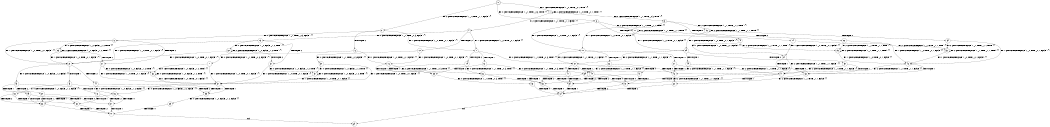 digraph BCG {
size = "7, 10.5";
center = TRUE;
node [shape = circle];
0 [peripheries = 2];
0 -> 1 [label = "EX !1 !ATOMIC_EXCH_BRANCH (1, +0, TRUE, +0, 1, TRUE) !{}"];
0 -> 2 [label = "EX !2 !ATOMIC_EXCH_BRANCH (1, +1, TRUE, +1, 1, FALSE) !{}"];
0 -> 3 [label = "EX !0 !ATOMIC_EXCH_BRANCH (1, +1, TRUE, +0, 3, TRUE) !{}"];
1 -> 4 [label = "EX !2 !ATOMIC_EXCH_BRANCH (1, +1, TRUE, +1, 1, FALSE) !{}"];
1 -> 5 [label = "EX !0 !ATOMIC_EXCH_BRANCH (1, +1, TRUE, +0, 3, TRUE) !{}"];
1 -> 1 [label = "EX !1 !ATOMIC_EXCH_BRANCH (1, +0, TRUE, +0, 1, TRUE) !{}"];
2 -> 6 [label = "TERMINATE !2"];
2 -> 7 [label = "EX !1 !ATOMIC_EXCH_BRANCH (1, +0, TRUE, +0, 1, FALSE) !{}"];
2 -> 8 [label = "EX !0 !ATOMIC_EXCH_BRANCH (1, +1, TRUE, +0, 3, FALSE) !{}"];
3 -> 9 [label = "TERMINATE !0"];
3 -> 10 [label = "EX !1 !ATOMIC_EXCH_BRANCH (1, +0, TRUE, +0, 1, FALSE) !{}"];
3 -> 11 [label = "EX !2 !ATOMIC_EXCH_BRANCH (1, +1, TRUE, +1, 1, TRUE) !{}"];
4 -> 12 [label = "TERMINATE !2"];
4 -> 13 [label = "EX !0 !ATOMIC_EXCH_BRANCH (1, +1, TRUE, +0, 3, FALSE) !{}"];
4 -> 7 [label = "EX !1 !ATOMIC_EXCH_BRANCH (1, +0, TRUE, +0, 1, FALSE) !{}"];
5 -> 14 [label = "TERMINATE !0"];
5 -> 15 [label = "EX !2 !ATOMIC_EXCH_BRANCH (1, +1, TRUE, +1, 1, TRUE) !{}"];
5 -> 10 [label = "EX !1 !ATOMIC_EXCH_BRANCH (1, +0, TRUE, +0, 1, FALSE) !{}"];
6 -> 16 [label = "EX !1 !ATOMIC_EXCH_BRANCH (1, +0, TRUE, +0, 1, FALSE) !{}"];
6 -> 17 [label = "EX !0 !ATOMIC_EXCH_BRANCH (1, +1, TRUE, +0, 3, FALSE) !{}"];
7 -> 18 [label = "TERMINATE !1"];
7 -> 19 [label = "TERMINATE !2"];
7 -> 20 [label = "EX !0 !ATOMIC_EXCH_BRANCH (1, +1, TRUE, +0, 3, TRUE) !{}"];
8 -> 21 [label = "TERMINATE !2"];
8 -> 22 [label = "EX !1 !ATOMIC_EXCH_BRANCH (1, +0, TRUE, +0, 1, FALSE) !{}"];
8 -> 23 [label = "EX !0 !ATOMIC_EXCH_BRANCH (1, +0, FALSE, +1, 2, TRUE) !{}"];
9 -> 24 [label = "EX !1 !ATOMIC_EXCH_BRANCH (1, +0, TRUE, +0, 1, FALSE) !{}"];
9 -> 25 [label = "EX !2 !ATOMIC_EXCH_BRANCH (1, +1, TRUE, +1, 1, TRUE) !{}"];
10 -> 26 [label = "TERMINATE !1"];
10 -> 27 [label = "TERMINATE !0"];
10 -> 20 [label = "EX !2 !ATOMIC_EXCH_BRANCH (1, +1, TRUE, +1, 1, FALSE) !{}"];
11 -> 28 [label = "TERMINATE !0"];
11 -> 29 [label = "EX !1 !ATOMIC_EXCH_BRANCH (1, +0, TRUE, +0, 1, FALSE) !{}"];
11 -> 11 [label = "EX !2 !ATOMIC_EXCH_BRANCH (1, +1, TRUE, +1, 1, TRUE) !{}"];
12 -> 16 [label = "EX !1 !ATOMIC_EXCH_BRANCH (1, +0, TRUE, +0, 1, FALSE) !{}"];
12 -> 30 [label = "EX !0 !ATOMIC_EXCH_BRANCH (1, +1, TRUE, +0, 3, FALSE) !{}"];
13 -> 31 [label = "TERMINATE !2"];
13 -> 22 [label = "EX !1 !ATOMIC_EXCH_BRANCH (1, +0, TRUE, +0, 1, FALSE) !{}"];
13 -> 32 [label = "EX !0 !ATOMIC_EXCH_BRANCH (1, +0, FALSE, +1, 2, TRUE) !{}"];
14 -> 24 [label = "EX !1 !ATOMIC_EXCH_BRANCH (1, +0, TRUE, +0, 1, FALSE) !{}"];
14 -> 33 [label = "EX !2 !ATOMIC_EXCH_BRANCH (1, +1, TRUE, +1, 1, TRUE) !{}"];
15 -> 34 [label = "TERMINATE !0"];
15 -> 15 [label = "EX !2 !ATOMIC_EXCH_BRANCH (1, +1, TRUE, +1, 1, TRUE) !{}"];
15 -> 29 [label = "EX !1 !ATOMIC_EXCH_BRANCH (1, +0, TRUE, +0, 1, FALSE) !{}"];
16 -> 35 [label = "TERMINATE !1"];
16 -> 36 [label = "EX !0 !ATOMIC_EXCH_BRANCH (1, +1, TRUE, +0, 3, TRUE) !{}"];
17 -> 37 [label = "EX !1 !ATOMIC_EXCH_BRANCH (1, +0, TRUE, +0, 1, FALSE) !{}"];
17 -> 38 [label = "EX !0 !ATOMIC_EXCH_BRANCH (1, +0, FALSE, +1, 2, TRUE) !{}"];
18 -> 35 [label = "TERMINATE !2"];
18 -> 39 [label = "EX !0 !ATOMIC_EXCH_BRANCH (1, +1, TRUE, +0, 3, TRUE) !{}"];
19 -> 35 [label = "TERMINATE !1"];
19 -> 36 [label = "EX !0 !ATOMIC_EXCH_BRANCH (1, +1, TRUE, +0, 3, TRUE) !{}"];
20 -> 40 [label = "TERMINATE !1"];
20 -> 41 [label = "TERMINATE !2"];
20 -> 42 [label = "TERMINATE !0"];
21 -> 38 [label = "EX !0 !ATOMIC_EXCH_BRANCH (1, +0, FALSE, +1, 2, TRUE) !{}"];
21 -> 37 [label = "EX !1 !ATOMIC_EXCH_BRANCH (1, +0, TRUE, +0, 1, FALSE) !{}"];
22 -> 43 [label = "TERMINATE !1"];
22 -> 44 [label = "TERMINATE !2"];
22 -> 45 [label = "EX !0 !ATOMIC_EXCH_BRANCH (1, +0, FALSE, +1, 2, FALSE) !{}"];
23 -> 21 [label = "TERMINATE !2"];
23 -> 22 [label = "EX !1 !ATOMIC_EXCH_BRANCH (1, +0, TRUE, +0, 1, FALSE) !{}"];
23 -> 23 [label = "EX !0 !ATOMIC_EXCH_BRANCH (1, +0, FALSE, +1, 2, TRUE) !{}"];
24 -> 46 [label = "TERMINATE !1"];
24 -> 47 [label = "EX !2 !ATOMIC_EXCH_BRANCH (1, +1, TRUE, +1, 1, FALSE) !{}"];
25 -> 48 [label = "EX !1 !ATOMIC_EXCH_BRANCH (1, +0, TRUE, +0, 1, FALSE) !{}"];
25 -> 25 [label = "EX !2 !ATOMIC_EXCH_BRANCH (1, +1, TRUE, +1, 1, TRUE) !{}"];
26 -> 46 [label = "TERMINATE !0"];
26 -> 39 [label = "EX !2 !ATOMIC_EXCH_BRANCH (1, +1, TRUE, +1, 1, FALSE) !{}"];
27 -> 46 [label = "TERMINATE !1"];
27 -> 47 [label = "EX !2 !ATOMIC_EXCH_BRANCH (1, +1, TRUE, +1, 1, FALSE) !{}"];
28 -> 25 [label = "EX !2 !ATOMIC_EXCH_BRANCH (1, +1, TRUE, +1, 1, TRUE) !{}"];
28 -> 48 [label = "EX !1 !ATOMIC_EXCH_BRANCH (1, +0, TRUE, +0, 1, FALSE) !{}"];
29 -> 49 [label = "TERMINATE !1"];
29 -> 50 [label = "TERMINATE !0"];
29 -> 20 [label = "EX !2 !ATOMIC_EXCH_BRANCH (1, +1, TRUE, +1, 1, FALSE) !{}"];
30 -> 37 [label = "EX !1 !ATOMIC_EXCH_BRANCH (1, +0, TRUE, +0, 1, FALSE) !{}"];
30 -> 51 [label = "EX !0 !ATOMIC_EXCH_BRANCH (1, +0, FALSE, +1, 2, TRUE) !{}"];
31 -> 37 [label = "EX !1 !ATOMIC_EXCH_BRANCH (1, +0, TRUE, +0, 1, FALSE) !{}"];
31 -> 51 [label = "EX !0 !ATOMIC_EXCH_BRANCH (1, +0, FALSE, +1, 2, TRUE) !{}"];
32 -> 31 [label = "TERMINATE !2"];
32 -> 22 [label = "EX !1 !ATOMIC_EXCH_BRANCH (1, +0, TRUE, +0, 1, FALSE) !{}"];
32 -> 32 [label = "EX !0 !ATOMIC_EXCH_BRANCH (1, +0, FALSE, +1, 2, TRUE) !{}"];
33 -> 33 [label = "EX !2 !ATOMIC_EXCH_BRANCH (1, +1, TRUE, +1, 1, TRUE) !{}"];
33 -> 48 [label = "EX !1 !ATOMIC_EXCH_BRANCH (1, +0, TRUE, +0, 1, FALSE) !{}"];
34 -> 33 [label = "EX !2 !ATOMIC_EXCH_BRANCH (1, +1, TRUE, +1, 1, TRUE) !{}"];
34 -> 48 [label = "EX !1 !ATOMIC_EXCH_BRANCH (1, +0, TRUE, +0, 1, FALSE) !{}"];
35 -> 52 [label = "EX !0 !ATOMIC_EXCH_BRANCH (1, +1, TRUE, +0, 3, TRUE) !{}"];
36 -> 53 [label = "TERMINATE !1"];
36 -> 54 [label = "TERMINATE !0"];
37 -> 55 [label = "TERMINATE !1"];
37 -> 56 [label = "EX !0 !ATOMIC_EXCH_BRANCH (1, +0, FALSE, +1, 2, FALSE) !{}"];
38 -> 37 [label = "EX !1 !ATOMIC_EXCH_BRANCH (1, +0, TRUE, +0, 1, FALSE) !{}"];
38 -> 38 [label = "EX !0 !ATOMIC_EXCH_BRANCH (1, +0, FALSE, +1, 2, TRUE) !{}"];
39 -> 53 [label = "TERMINATE !2"];
39 -> 57 [label = "TERMINATE !0"];
40 -> 53 [label = "TERMINATE !2"];
40 -> 57 [label = "TERMINATE !0"];
41 -> 53 [label = "TERMINATE !1"];
41 -> 54 [label = "TERMINATE !0"];
42 -> 57 [label = "TERMINATE !1"];
42 -> 54 [label = "TERMINATE !2"];
43 -> 58 [label = "EX !0 !ATOMIC_EXCH_BRANCH (1, +0, FALSE, +1, 2, FALSE) !{}"];
43 -> 55 [label = "TERMINATE !2"];
44 -> 56 [label = "EX !0 !ATOMIC_EXCH_BRANCH (1, +0, FALSE, +1, 2, FALSE) !{}"];
44 -> 55 [label = "TERMINATE !1"];
45 -> 59 [label = "TERMINATE !1"];
45 -> 60 [label = "TERMINATE !2"];
45 -> 61 [label = "TERMINATE !0"];
46 -> 62 [label = "EX !2 !ATOMIC_EXCH_BRANCH (1, +1, TRUE, +1, 1, FALSE) !{}"];
47 -> 57 [label = "TERMINATE !1"];
47 -> 54 [label = "TERMINATE !2"];
48 -> 63 [label = "TERMINATE !1"];
48 -> 47 [label = "EX !2 !ATOMIC_EXCH_BRANCH (1, +1, TRUE, +1, 1, FALSE) !{}"];
49 -> 39 [label = "EX !2 !ATOMIC_EXCH_BRANCH (1, +1, TRUE, +1, 1, FALSE) !{}"];
49 -> 63 [label = "TERMINATE !0"];
50 -> 47 [label = "EX !2 !ATOMIC_EXCH_BRANCH (1, +1, TRUE, +1, 1, FALSE) !{}"];
50 -> 63 [label = "TERMINATE !1"];
51 -> 37 [label = "EX !1 !ATOMIC_EXCH_BRANCH (1, +0, TRUE, +0, 1, FALSE) !{}"];
51 -> 51 [label = "EX !0 !ATOMIC_EXCH_BRANCH (1, +0, FALSE, +1, 2, TRUE) !{}"];
52 -> 64 [label = "TERMINATE !0"];
53 -> 64 [label = "TERMINATE !0"];
54 -> 64 [label = "TERMINATE !1"];
55 -> 65 [label = "EX !0 !ATOMIC_EXCH_BRANCH (1, +0, FALSE, +1, 2, FALSE) !{}"];
56 -> 66 [label = "TERMINATE !1"];
56 -> 67 [label = "TERMINATE !0"];
57 -> 64 [label = "TERMINATE !2"];
58 -> 66 [label = "TERMINATE !2"];
58 -> 68 [label = "TERMINATE !0"];
59 -> 66 [label = "TERMINATE !2"];
59 -> 68 [label = "TERMINATE !0"];
60 -> 66 [label = "TERMINATE !1"];
60 -> 67 [label = "TERMINATE !0"];
61 -> 68 [label = "TERMINATE !1"];
61 -> 67 [label = "TERMINATE !2"];
62 -> 64 [label = "TERMINATE !2"];
63 -> 62 [label = "EX !2 !ATOMIC_EXCH_BRANCH (1, +1, TRUE, +1, 1, FALSE) !{}"];
64 -> 69 [label = "exit"];
65 -> 70 [label = "TERMINATE !0"];
66 -> 70 [label = "TERMINATE !0"];
67 -> 70 [label = "TERMINATE !1"];
68 -> 70 [label = "TERMINATE !2"];
70 -> 69 [label = "exit"];
}
